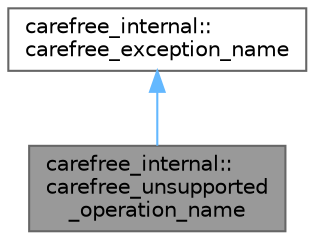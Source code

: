 digraph "carefree_internal::carefree_unsupported_operation_name"
{
 // LATEX_PDF_SIZE
  bgcolor="transparent";
  edge [fontname=Helvetica,fontsize=10,labelfontname=Helvetica,labelfontsize=10];
  node [fontname=Helvetica,fontsize=10,shape=box,height=0.2,width=0.4];
  Node1 [id="Node000001",label="carefree_internal::\lcarefree_unsupported\l_operation_name",height=0.2,width=0.4,color="gray40", fillcolor="grey60", style="filled", fontcolor="black",tooltip=" "];
  Node2 -> Node1 [id="edge1_Node000001_Node000002",dir="back",color="steelblue1",style="solid",tooltip=" "];
  Node2 [id="Node000002",label="carefree_internal::\lcarefree_exception_name",height=0.2,width=0.4,color="gray40", fillcolor="white", style="filled",URL="$structcarefree__internal_1_1carefree__exception__name.html",tooltip=" "];
}
